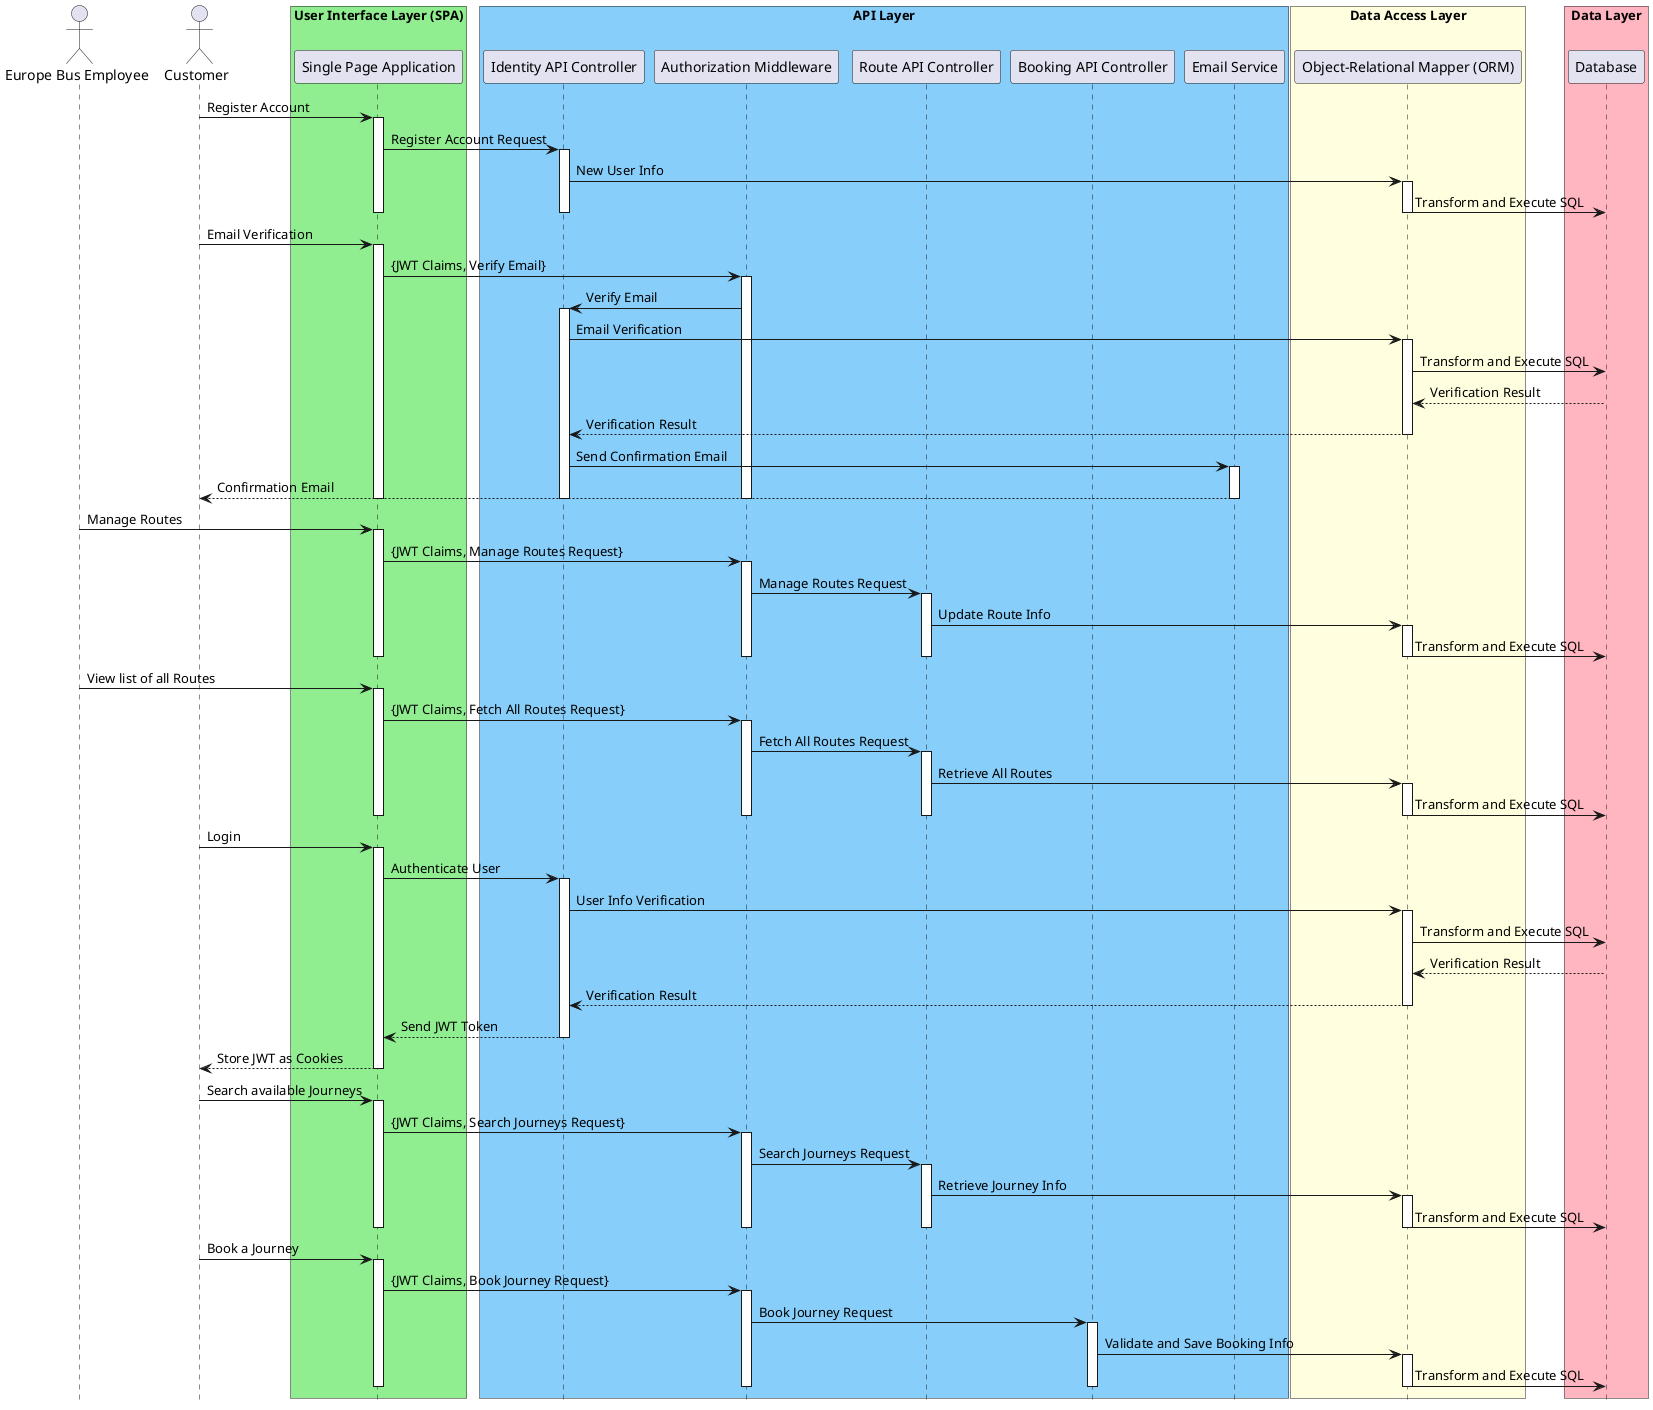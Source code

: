 @startuml
hide footbox

actor Employee as "Europe Bus Employee"
actor Customer

box "User Interface Layer (SPA)" #LightGreen
participant SPA as "Single Page Application"
end box

box "API Layer" #LightSkyBlue
participant IdentityAPI as "Identity API Controller"
participant AuthorizationAPI as "Authorization Middleware"
participant RouteAPI as "Route API Controller"
participant BookingAPI as "Booking API Controller"
participant EmailService as "Email Service"
end box

box "Data Access Layer" #LightYellow
participant ORM as "Object-Relational Mapper (ORM)"
end box

box "Data Layer" #LightPink
participant DB as "Database"
end box

Customer -> SPA : Register Account
activate SPA 
SPA -> IdentityAPI: Register Account Request
activate IdentityAPI 
IdentityAPI -> ORM : New User Info 
activate ORM 
ORM -> DB : Transform and Execute SQL
deactivate ORM 
deactivate IdentityAPI 
deactivate SPA

Customer -> SPA : Email Verification
activate SPA 
SPA -> AuthorizationAPI : {JWT Claims, Verify Email}
activate AuthorizationAPI
AuthorizationAPI -> IdentityAPI : Verify Email
activate IdentityAPI 
IdentityAPI -> ORM : Email Verification
activate ORM 
ORM -> DB : Transform and Execute SQL
DB --> ORM : Verification Result
ORM --> IdentityAPI : Verification Result
deactivate ORM 
IdentityAPI -> EmailService : Send Confirmation Email
activate EmailService
EmailService --> Customer : Confirmation Email
deactivate IdentityAPI
deactivate EmailService
deactivate AuthorizationAPI
deactivate SPA

Employee -> SPA : Manage Routes
activate SPA 
SPA -> AuthorizationAPI : {JWT Claims, Manage Routes Request}
activate AuthorizationAPI
AuthorizationAPI -> RouteAPI : Manage Routes Request
activate RouteAPI 
RouteAPI -> ORM : Update Route Info
activate ORM 
ORM -> DB : Transform and Execute SQL
deactivate ORM 
deactivate RouteAPI 
deactivate AuthorizationAPI
deactivate SPA 

Employee -> SPA : View list of all Routes
activate SPA 
SPA -> AuthorizationAPI : {JWT Claims, Fetch All Routes Request}
activate AuthorizationAPI
AuthorizationAPI -> RouteAPI : Fetch All Routes Request
activate RouteAPI 
RouteAPI -> ORM : Retrieve All Routes
activate ORM 
ORM -> DB : Transform and Execute SQL
deactivate ORM
deactivate RouteAPI 
deactivate AuthorizationAPI
deactivate SPA

Customer -> SPA : Login
activate SPA 
SPA -> IdentityAPI: Authenticate User
activate IdentityAPI 
IdentityAPI -> ORM : User Info Verification
activate ORM 
ORM -> DB : Transform and Execute SQL
DB --> ORM : Verification Result
ORM --> IdentityAPI : Verification Result
deactivate ORM
IdentityAPI --> SPA : Send JWT Token
deactivate IdentityAPI
SPA --> Customer : Store JWT as Cookies
deactivate SPA

Customer -> SPA : Search available Journeys
activate SPA 
SPA -> AuthorizationAPI : {JWT Claims, Search Journeys Request}
activate AuthorizationAPI
AuthorizationAPI -> RouteAPI : Search Journeys Request
activate RouteAPI 
RouteAPI -> ORM : Retrieve Journey Info
activate ORM 
ORM -> DB : Transform and Execute SQL
deactivate ORM 
deactivate RouteAPI 
deactivate AuthorizationAPI
deactivate SPA 

Customer -> SPA : Book a Journey
activate SPA 
SPA -> AuthorizationAPI : {JWT Claims, Book Journey Request}
activate AuthorizationAPI
AuthorizationAPI -> BookingAPI : Book Journey Request
activate BookingAPI 
BookingAPI -> ORM : Validate and Save Booking Info
activate ORM 
ORM -> DB : Transform and Execute SQL
deactivate ORM 
deactivate BookingAPI 
deactivate AuthorizationAPI
deactivate SPA 
@enduml